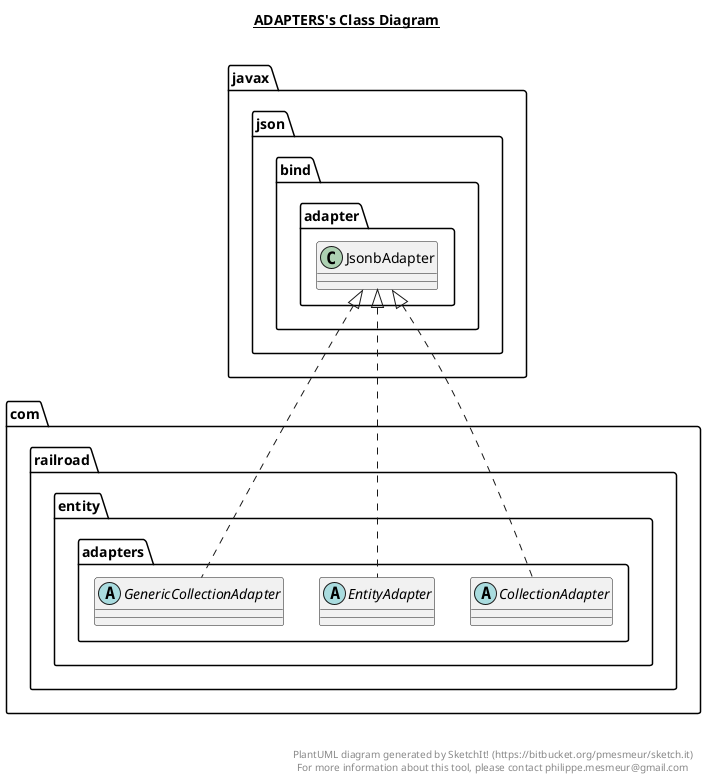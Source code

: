@startuml

title __ADAPTERS's Class Diagram__\n

  namespace com.railroad.entity {
    namespace adapters {
      abstract class com.railroad.entity.adapters.CollectionAdapter {
      }
    }
  }
  

  namespace com.railroad.entity {
    namespace adapters {
      abstract class com.railroad.entity.adapters.EntityAdapter {
      }
    }
  }
  

  namespace com.railroad.entity {
    namespace adapters {
      abstract class com.railroad.entity.adapters.GenericCollectionAdapter {
      }
    }
  }
  

  com.railroad.entity.adapters.CollectionAdapter .up.|> javax.json.bind.adapter.JsonbAdapter
  com.railroad.entity.adapters.EntityAdapter .up.|> javax.json.bind.adapter.JsonbAdapter
  com.railroad.entity.adapters.GenericCollectionAdapter .up.|> javax.json.bind.adapter.JsonbAdapter


right footer


PlantUML diagram generated by SketchIt! (https://bitbucket.org/pmesmeur/sketch.it)
For more information about this tool, please contact philippe.mesmeur@gmail.com
endfooter

@enduml
